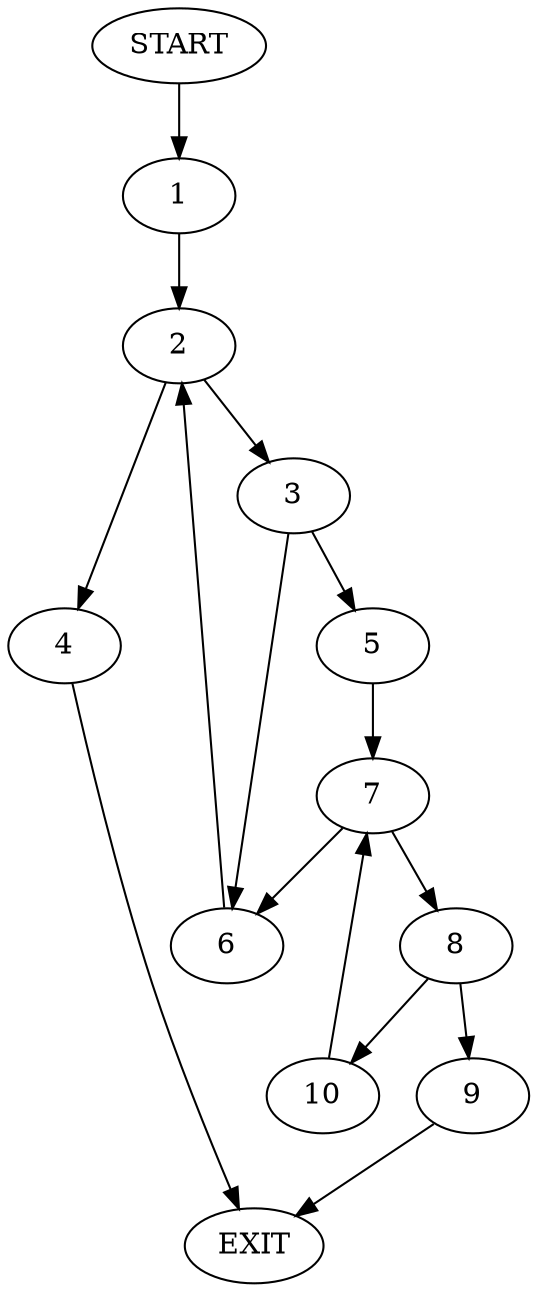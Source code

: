 digraph {
0 [label="START"]
11 [label="EXIT"]
0 -> 1
1 -> 2
2 -> 3
2 -> 4
3 -> 5
3 -> 6
4 -> 11
6 -> 2
5 -> 7
7 -> 8
7 -> 6
8 -> 9
8 -> 10
10 -> 7
9 -> 11
}
